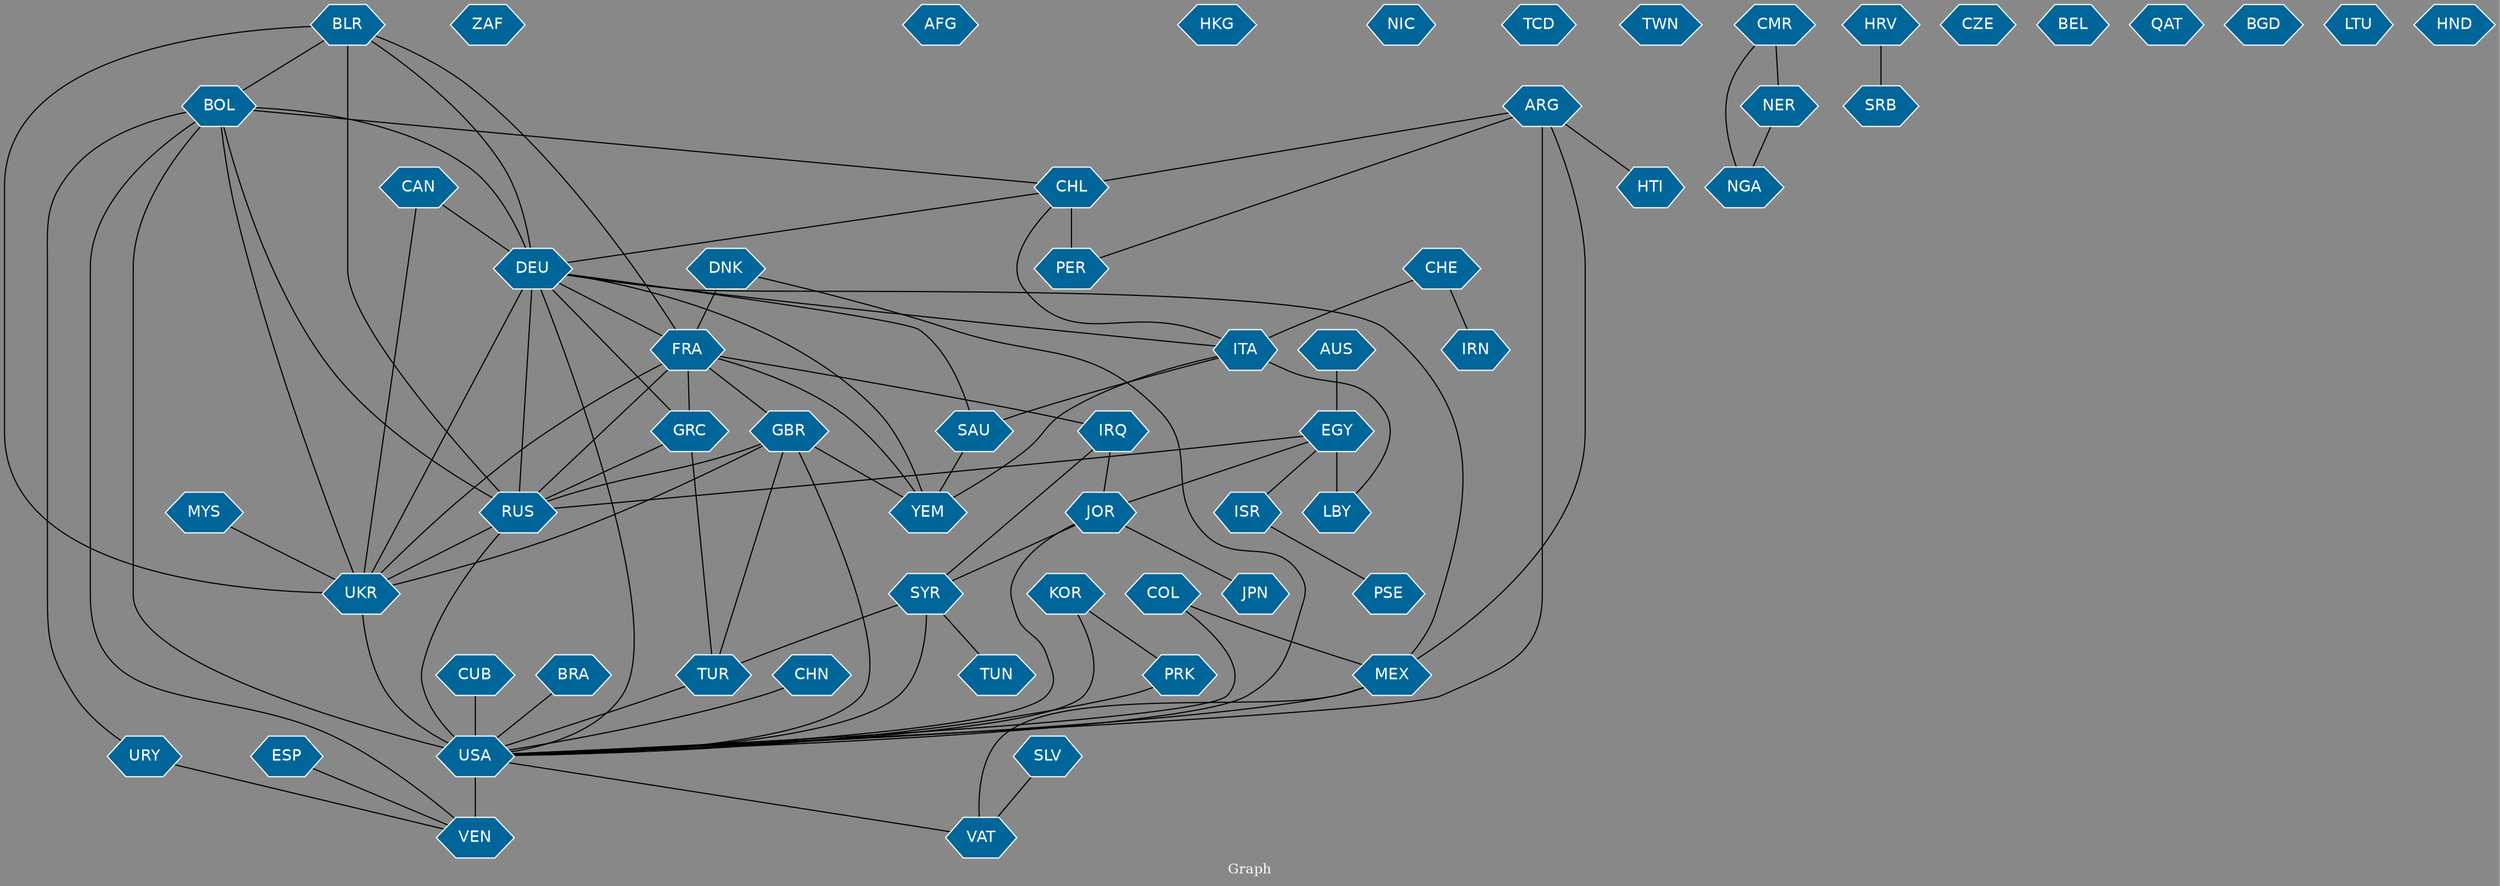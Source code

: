 // Countries together in item graph
graph {
	graph [bgcolor="#888888" fontcolor=white fontsize=12 label="Graph" outputorder=edgesfirst overlap=prism]
	node [color=white fillcolor="#006699" fontcolor=white fontname=Helvetica shape=hexagon style=filled]
	edge [arrowhead=open color=black fontcolor=white fontname=Courier fontsize=12]
		COL [label=COL]
		ARG [label=ARG]
		CHN [label=CHN]
		ZAF [label=ZAF]
		GRC [label=GRC]
		RUS [label=RUS]
		BOL [label=BOL]
		UKR [label=UKR]
		IRQ [label=IRQ]
		AFG [label=AFG]
		GBR [label=GBR]
		HKG [label=HKG]
		CHE [label=CHE]
		ITA [label=ITA]
		FRA [label=FRA]
		PRK [label=PRK]
		USA [label=USA]
		SYR [label=SYR]
		TUN [label=TUN]
		BLR [label=BLR]
		TUR [label=TUR]
		PER [label=PER]
		DNK [label=DNK]
		YEM [label=YEM]
		ISR [label=ISR]
		EGY [label=EGY]
		VEN [label=VEN]
		CHL [label=CHL]
		NIC [label=NIC]
		TCD [label=TCD]
		VAT [label=VAT]
		JOR [label=JOR]
		TWN [label=TWN]
		MEX [label=MEX]
		LBY [label=LBY]
		DEU [label=DEU]
		JPN [label=JPN]
		AUS [label=AUS]
		ESP [label=ESP]
		NGA [label=NGA]
		SRB [label=SRB]
		HRV [label=HRV]
		CUB [label=CUB]
		BRA [label=BRA]
		SLV [label=SLV]
		KOR [label=KOR]
		IRN [label=IRN]
		MYS [label=MYS]
		SAU [label=SAU]
		CAN [label=CAN]
		URY [label=URY]
		HTI [label=HTI]
		PSE [label=PSE]
		CZE [label=CZE]
		BEL [label=BEL]
		QAT [label=QAT]
		NER [label=NER]
		CMR [label=CMR]
		BGD [label=BGD]
		LTU [label=LTU]
		HND [label=HND]
			CHL -- ITA [weight=1]
			COL -- MEX [weight=1]
			SYR -- TUR [weight=2]
			CMR -- NER [weight=1]
			USA -- VAT [weight=2]
			DEU -- MEX [weight=1]
			SAU -- YEM [weight=1]
			ARG -- USA [weight=1]
			GBR -- YEM [weight=1]
			ITA -- SAU [weight=1]
			CHE -- ITA [weight=1]
			BRA -- USA [weight=1]
			BOL -- DEU [weight=1]
			BOL -- URY [weight=1]
			FRA -- YEM [weight=2]
			JOR -- SYR [weight=1]
			CHL -- DEU [weight=1]
			DEU -- YEM [weight=1]
			TUR -- USA [weight=2]
			PRK -- USA [weight=3]
			URY -- VEN [weight=1]
			CHL -- PER [weight=5]
			KOR -- PRK [weight=1]
			AUS -- EGY [weight=1]
			DEU -- RUS [weight=8]
			KOR -- USA [weight=2]
			CHN -- USA [weight=1]
			GRC -- TUR [weight=1]
			CAN -- DEU [weight=1]
			SLV -- VAT [weight=1]
			EGY -- ISR [weight=1]
			BLR -- RUS [weight=7]
			DEU -- ITA [weight=1]
			ARG -- PER [weight=1]
			BLR -- UKR [weight=13]
			UKR -- USA [weight=8]
			IRQ -- SYR [weight=1]
			DEU -- GRC [weight=1]
			GBR -- RUS [weight=1]
			FRA -- GRC [weight=1]
			BOL -- USA [weight=1]
			CMR -- NGA [weight=1]
			GRC -- RUS [weight=2]
			DEU -- FRA [weight=12]
			ISR -- PSE [weight=2]
			FRA -- GBR [weight=1]
			EGY -- JOR [weight=1]
			BOL -- VEN [weight=1]
			ESP -- VEN [weight=3]
			CHE -- IRN [weight=1]
			MEX -- USA [weight=1]
			IRQ -- JOR [weight=1]
			DEU -- SAU [weight=1]
			ARG -- HTI [weight=1]
			BOL -- CHL [weight=2]
			FRA -- RUS [weight=7]
			JOR -- JPN [weight=1]
			BOL -- RUS [weight=1]
			BLR -- FRA [weight=4]
			MEX -- VAT [weight=2]
			EGY -- LBY [weight=5]
			GBR -- USA [weight=1]
			ITA -- YEM [weight=1]
			ITA -- LBY [weight=1]
			MYS -- UKR [weight=1]
			BOL -- UKR [weight=3]
			SYR -- USA [weight=4]
			DEU -- UKR [weight=14]
			DNK -- USA [weight=1]
			SYR -- TUN [weight=1]
			EGY -- RUS [weight=1]
			CAN -- UKR [weight=1]
			NER -- NGA [weight=1]
			FRA -- IRQ [weight=1]
			ARG -- CHL [weight=1]
			GBR -- TUR [weight=1]
			GBR -- UKR [weight=1]
			BLR -- DEU [weight=4]
			BLR -- BOL [weight=1]
			ARG -- MEX [weight=1]
			RUS -- USA [weight=5]
			DEU -- USA [weight=2]
			USA -- VEN [weight=6]
			CUB -- USA [weight=6]
			DNK -- FRA [weight=1]
			COL -- USA [weight=1]
			HRV -- SRB [weight=5]
			JOR -- USA [weight=2]
			RUS -- UKR [weight=32]
			FRA -- UKR [weight=10]
}